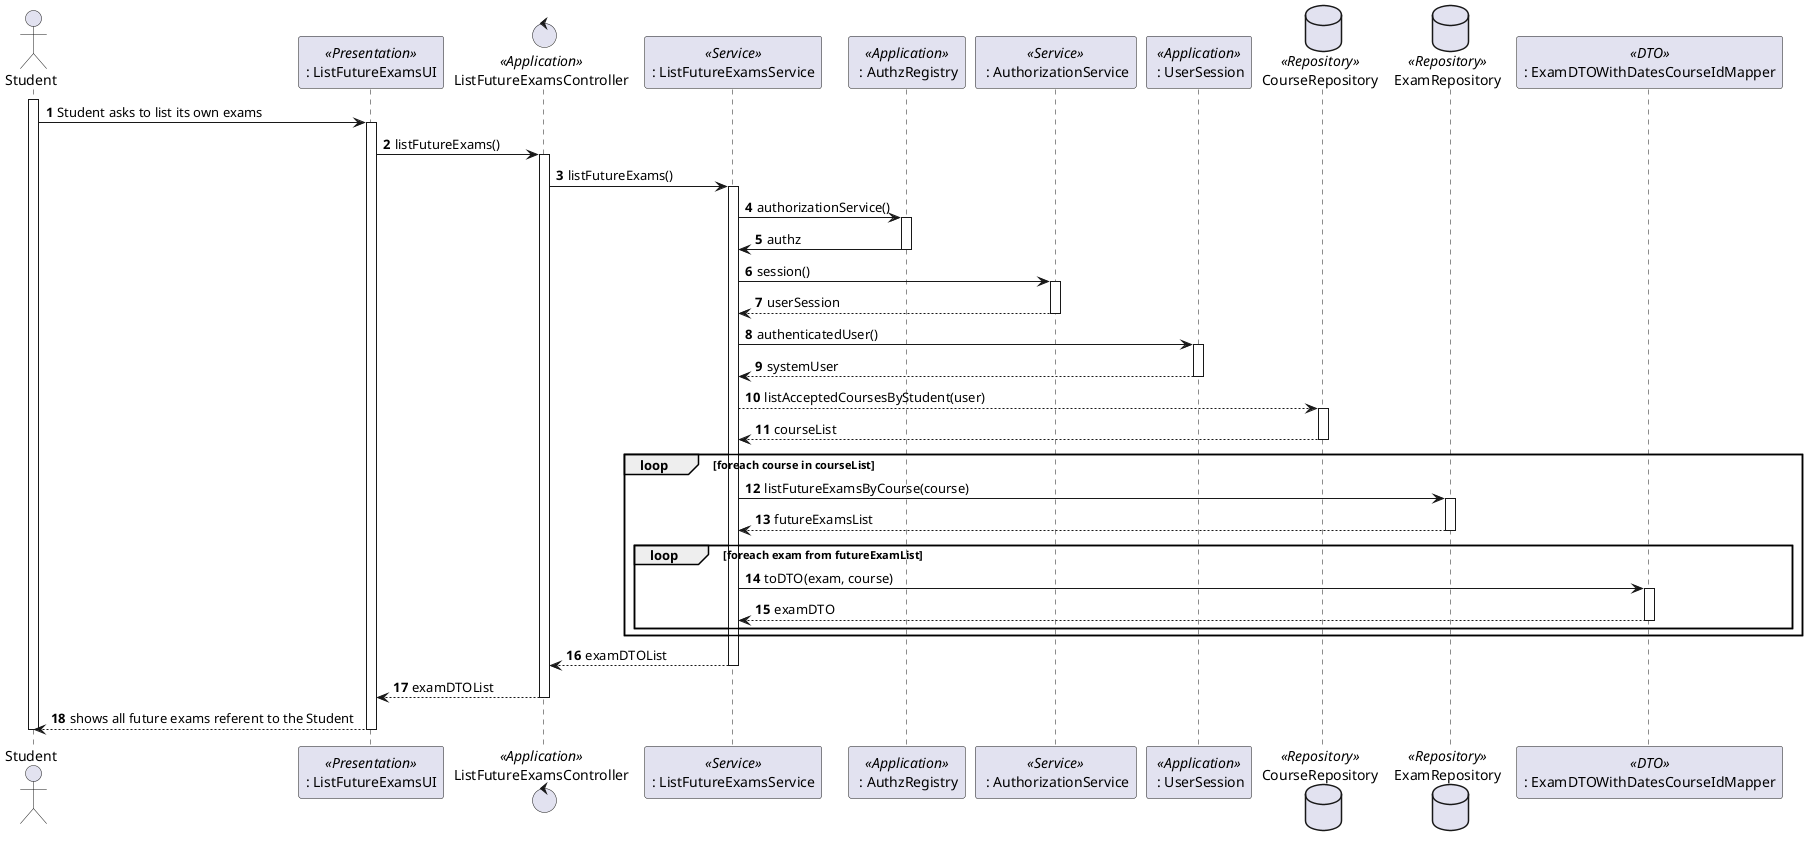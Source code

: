 @startuml
autonumber
actor "Student" as S

participant ": ListFutureExamsUI" as UI <<Presentation>>
control "ListFutureExamsController" as CTRL <<Application>>
participant ": ListFutureExamsService" as FESS <<Service>>

participant " : AuthzRegistry" as AR <<Application>>
participant " : AuthorizationService" as AS <<Service>>
participant " : UserSession" as US <<Application>>
database CourseRepository as CR <<Repository>>
database ExamRepository as ER <<Repository>>
participant ": ExamDTOWithDatesCourseIdMapper" as EM <<DTO>>


activate S
S -> UI : Student asks to list its own exams
activate UI
UI->CTRL : listFutureExams()
activate CTRL
CTRL-> FESS : listFutureExams()
activate FESS

FESS -> AR: authorizationService()
activate AR
AR -> FESS: authz
deactivate AR
FESS -> AS: session()
activate AS
AS --> FESS: userSession
deactivate AS
FESS -> US: authenticatedUser()
activate US
US --> FESS : systemUser
deactivate US
FESS --> CR : listAcceptedCoursesByStudent(user)
activate CR
CR --> FESS : courseList
deactivate CR
loop foreach course in courseList
FESS -> ER : listFutureExamsByCourse(course)
activate ER
ER --> FESS : futureExamsList
deactivate ER
deactivate ER
loop foreach exam from futureExamList
FESS -> EM : toDTO(exam, course)
activate EM

EM --> FESS : examDTO
deactivate EM
end loop
end loop
FESS --> CTRL : examDTOList
deactivate FESS
CTRL --> UI : examDTOList
deactivate CTRL

UI --> S : shows all future exams referent to the Student
deactivate UI
deactivate S

@enduml